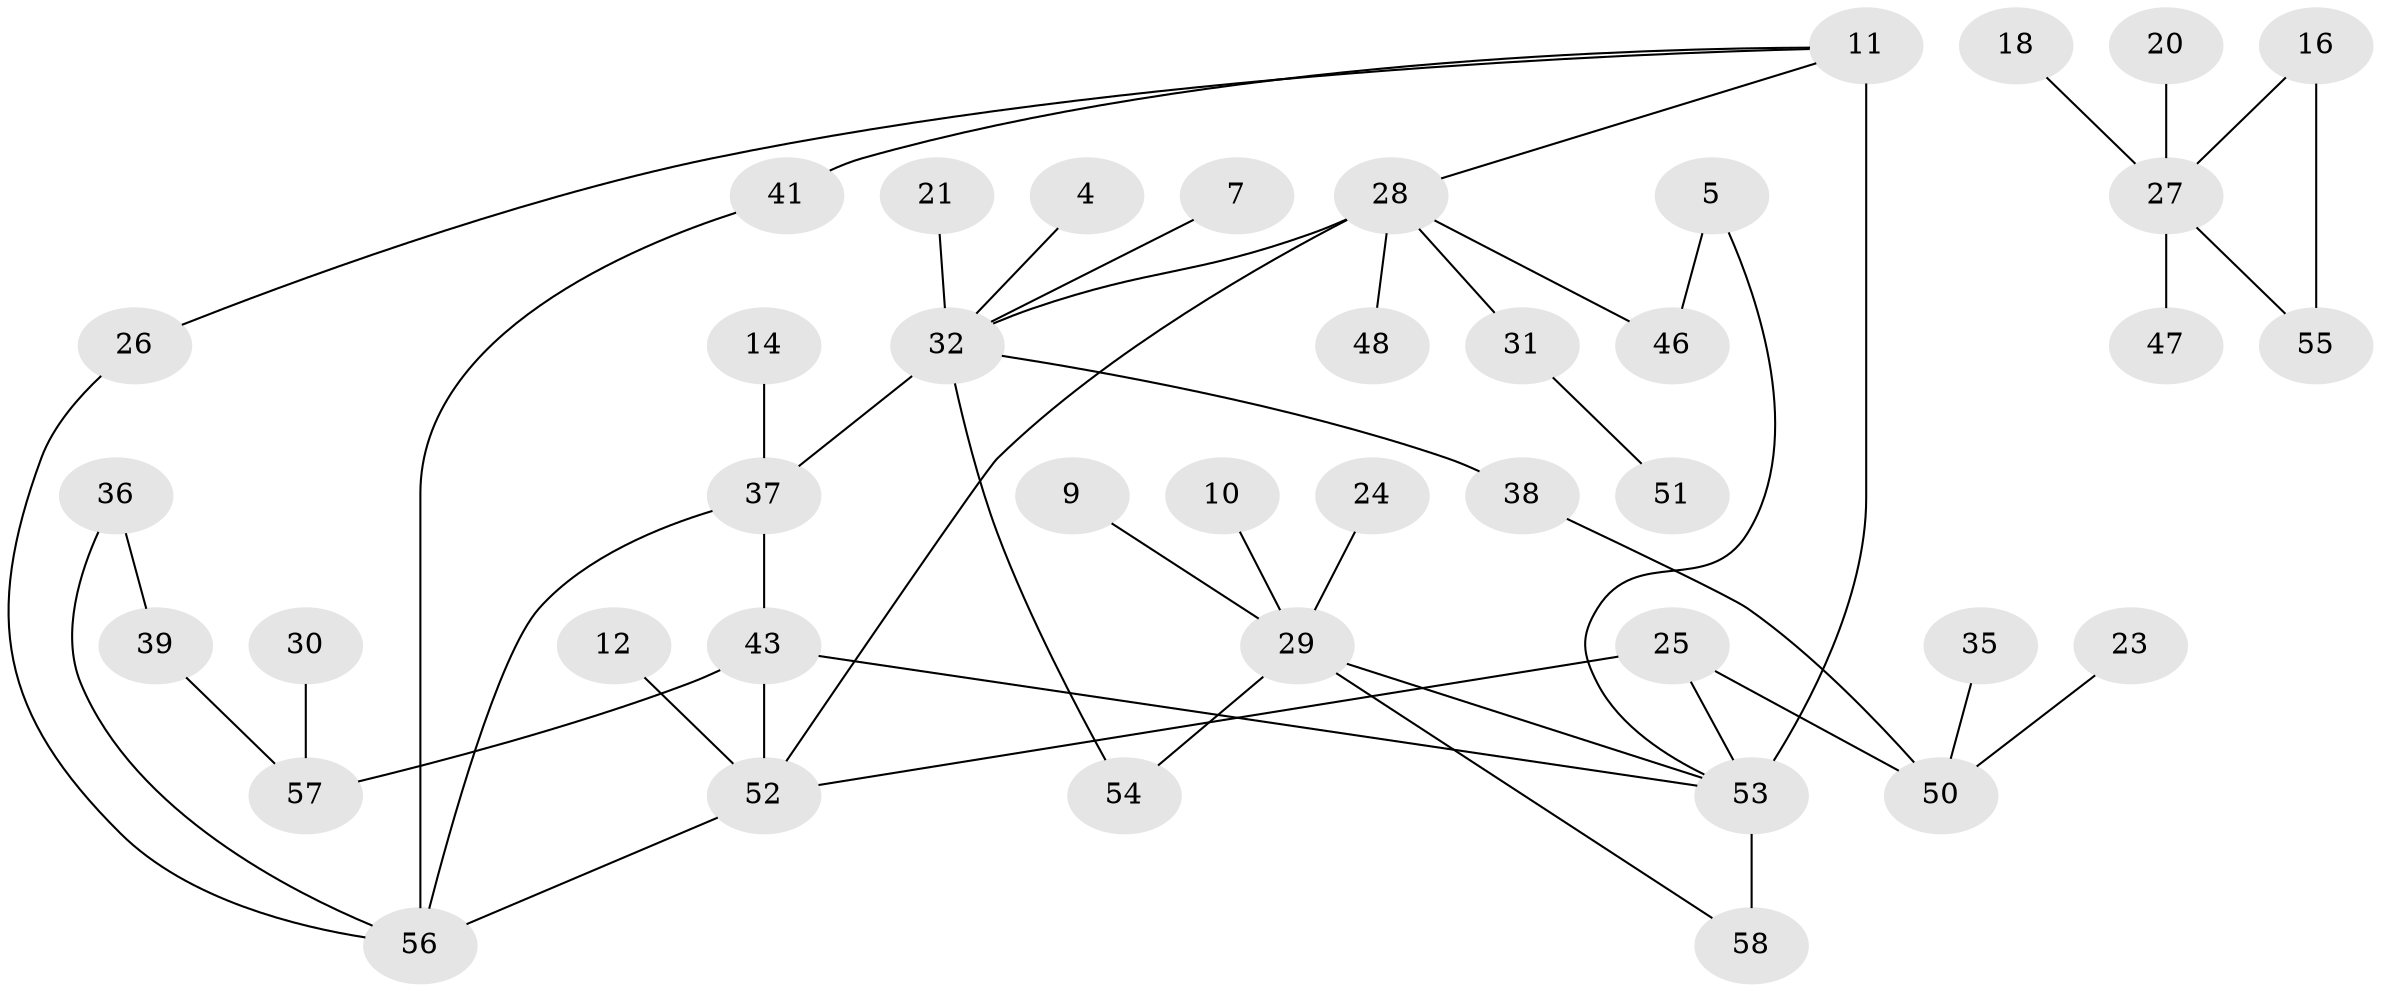 // original degree distribution, {1: 0.3103448275862069, 4: 0.09482758620689655, 0: 0.1206896551724138, 2: 0.2413793103448276, 3: 0.16379310344827586, 5: 0.0603448275862069, 6: 0.008620689655172414}
// Generated by graph-tools (version 1.1) at 2025/00/03/09/25 03:00:46]
// undirected, 41 vertices, 51 edges
graph export_dot {
graph [start="1"]
  node [color=gray90,style=filled];
  4;
  5;
  7;
  9;
  10;
  11;
  12;
  14;
  16;
  18;
  20;
  21;
  23;
  24;
  25;
  26;
  27;
  28;
  29;
  30;
  31;
  32;
  35;
  36;
  37;
  38;
  39;
  41;
  43;
  46;
  47;
  48;
  50;
  51;
  52;
  53;
  54;
  55;
  56;
  57;
  58;
  4 -- 32 [weight=1.0];
  5 -- 46 [weight=1.0];
  5 -- 53 [weight=1.0];
  7 -- 32 [weight=1.0];
  9 -- 29 [weight=1.0];
  10 -- 29 [weight=1.0];
  11 -- 26 [weight=1.0];
  11 -- 28 [weight=1.0];
  11 -- 41 [weight=2.0];
  11 -- 53 [weight=5.0];
  12 -- 52 [weight=1.0];
  14 -- 37 [weight=1.0];
  16 -- 27 [weight=1.0];
  16 -- 55 [weight=1.0];
  18 -- 27 [weight=1.0];
  20 -- 27 [weight=1.0];
  21 -- 32 [weight=1.0];
  23 -- 50 [weight=1.0];
  24 -- 29 [weight=1.0];
  25 -- 50 [weight=1.0];
  25 -- 52 [weight=1.0];
  25 -- 53 [weight=1.0];
  26 -- 56 [weight=1.0];
  27 -- 47 [weight=1.0];
  27 -- 55 [weight=1.0];
  28 -- 31 [weight=1.0];
  28 -- 32 [weight=1.0];
  28 -- 46 [weight=1.0];
  28 -- 48 [weight=1.0];
  28 -- 52 [weight=1.0];
  29 -- 53 [weight=1.0];
  29 -- 54 [weight=1.0];
  29 -- 58 [weight=1.0];
  30 -- 57 [weight=1.0];
  31 -- 51 [weight=1.0];
  32 -- 37 [weight=1.0];
  32 -- 38 [weight=1.0];
  32 -- 54 [weight=1.0];
  35 -- 50 [weight=1.0];
  36 -- 39 [weight=1.0];
  36 -- 56 [weight=1.0];
  37 -- 43 [weight=1.0];
  37 -- 56 [weight=1.0];
  38 -- 50 [weight=1.0];
  39 -- 57 [weight=1.0];
  41 -- 56 [weight=1.0];
  43 -- 52 [weight=1.0];
  43 -- 53 [weight=1.0];
  43 -- 57 [weight=2.0];
  52 -- 56 [weight=1.0];
  53 -- 58 [weight=2.0];
}
